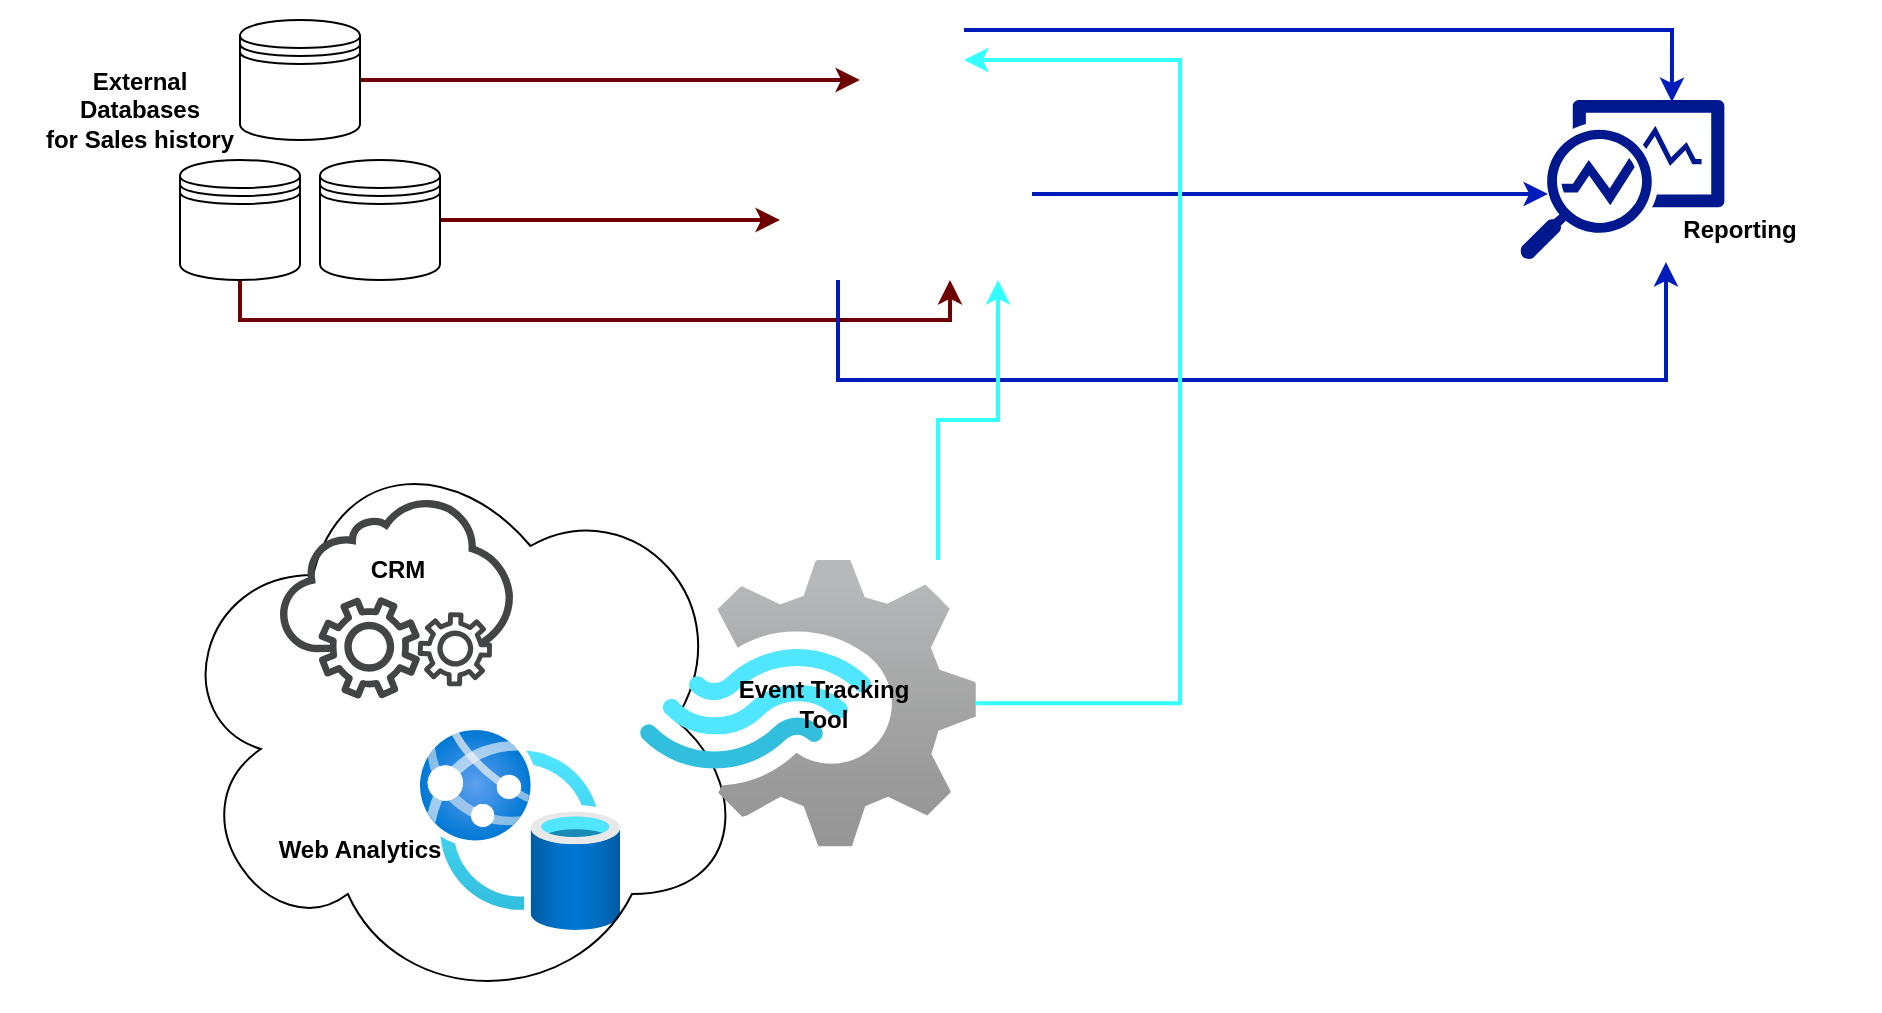 <mxfile version="21.3.2" type="github">
  <diagram name="Page-1" id="gs0pLVagQkpj5RPHp093">
    <mxGraphModel dx="2092" dy="776" grid="1" gridSize="10" guides="1" tooltips="1" connect="1" arrows="1" fold="1" page="1" pageScale="1" pageWidth="827" pageHeight="1169" math="0" shadow="0">
      <root>
        <mxCell id="0" />
        <mxCell id="1" parent="0" />
        <mxCell id="k795cpsEZ2L50x8XWClP-7" style="edgeStyle=orthogonalEdgeStyle;rounded=0;orthogonalLoop=1;jettySize=auto;html=1;exitX=1;exitY=0.5;exitDx=0;exitDy=0;fillColor=#a20025;strokeColor=#6F0000;strokeWidth=2;" edge="1" parent="1" source="k795cpsEZ2L50x8XWClP-1">
          <mxGeometry relative="1" as="geometry">
            <mxPoint x="360" y="260" as="targetPoint" />
            <Array as="points">
              <mxPoint x="354" y="260" />
            </Array>
          </mxGeometry>
        </mxCell>
        <mxCell id="k795cpsEZ2L50x8XWClP-1" value="" style="shape=datastore;whiteSpace=wrap;html=1;" vertex="1" parent="1">
          <mxGeometry x="50" y="230" width="60" height="60" as="geometry" />
        </mxCell>
        <mxCell id="k795cpsEZ2L50x8XWClP-20" style="edgeStyle=orthogonalEdgeStyle;rounded=0;orthogonalLoop=1;jettySize=auto;html=1;exitX=0.5;exitY=1;exitDx=0;exitDy=0;entryX=0.25;entryY=1;entryDx=0;entryDy=0;fillColor=#a20025;strokeColor=#6F0000;strokeWidth=2;" edge="1" parent="1" source="k795cpsEZ2L50x8XWClP-2" target="k795cpsEZ2L50x8XWClP-5">
          <mxGeometry relative="1" as="geometry" />
        </mxCell>
        <mxCell id="k795cpsEZ2L50x8XWClP-2" value="" style="shape=datastore;whiteSpace=wrap;html=1;" vertex="1" parent="1">
          <mxGeometry x="20" y="300" width="60" height="60" as="geometry" />
        </mxCell>
        <mxCell id="k795cpsEZ2L50x8XWClP-9" style="edgeStyle=orthogonalEdgeStyle;rounded=0;orthogonalLoop=1;jettySize=auto;html=1;exitX=1;exitY=0.5;exitDx=0;exitDy=0;fillColor=#a20025;strokeColor=#6F0000;strokeWidth=2;" edge="1" parent="1" source="k795cpsEZ2L50x8XWClP-3">
          <mxGeometry relative="1" as="geometry">
            <mxPoint x="320" y="330" as="targetPoint" />
          </mxGeometry>
        </mxCell>
        <mxCell id="k795cpsEZ2L50x8XWClP-3" value="" style="shape=datastore;whiteSpace=wrap;html=1;" vertex="1" parent="1">
          <mxGeometry x="90" y="300" width="60" height="60" as="geometry" />
        </mxCell>
        <mxCell id="k795cpsEZ2L50x8XWClP-23" style="edgeStyle=orthogonalEdgeStyle;rounded=0;orthogonalLoop=1;jettySize=auto;html=1;exitX=1;exitY=0.25;exitDx=0;exitDy=0;entryX=0.743;entryY=0.013;entryDx=0;entryDy=0;entryPerimeter=0;fillColor=#0050ef;strokeColor=#001DBC;strokeWidth=2;" edge="1" parent="1" source="k795cpsEZ2L50x8XWClP-4" target="k795cpsEZ2L50x8XWClP-10">
          <mxGeometry relative="1" as="geometry" />
        </mxCell>
        <mxCell id="k795cpsEZ2L50x8XWClP-4" value="" style="shape=image;html=1;verticalAlign=top;verticalLabelPosition=bottom;labelBackgroundColor=#ffffff;imageAspect=0;aspect=fixed;image=https://cdn2.iconfinder.com/data/icons/simple-files/128/CSV.png;imageBorder=none;" vertex="1" parent="1">
          <mxGeometry x="352" y="220" width="60" height="60" as="geometry" />
        </mxCell>
        <mxCell id="k795cpsEZ2L50x8XWClP-24" style="edgeStyle=orthogonalEdgeStyle;rounded=0;orthogonalLoop=1;jettySize=auto;html=1;exitX=1;exitY=0.5;exitDx=0;exitDy=0;entryX=0.176;entryY=0.752;entryDx=0;entryDy=0;entryPerimeter=0;fillColor=#0050ef;strokeColor=#001DBC;strokeWidth=2;" edge="1" parent="1">
          <mxGeometry relative="1" as="geometry">
            <mxPoint x="446" y="317" as="sourcePoint" />
            <mxPoint x="703.994" y="316.972" as="targetPoint" />
          </mxGeometry>
        </mxCell>
        <mxCell id="k795cpsEZ2L50x8XWClP-5" value="" style="shape=image;html=1;verticalAlign=top;verticalLabelPosition=bottom;labelBackgroundColor=#ffffff;imageAspect=0;aspect=fixed;image=https://cdn2.iconfinder.com/data/icons/simple-files/128/CSV.png" vertex="1" parent="1">
          <mxGeometry x="390" y="300" width="60" height="60" as="geometry" />
        </mxCell>
        <mxCell id="k795cpsEZ2L50x8XWClP-25" style="edgeStyle=orthogonalEdgeStyle;rounded=0;orthogonalLoop=1;jettySize=auto;html=1;entryX=0.714;entryY=1.016;entryDx=0;entryDy=0;entryPerimeter=0;fillColor=#0050ef;strokeColor=#001DBC;strokeWidth=2;" edge="1" parent="1" source="k795cpsEZ2L50x8XWClP-6" target="k795cpsEZ2L50x8XWClP-10">
          <mxGeometry relative="1" as="geometry">
            <Array as="points">
              <mxPoint x="349" y="410" />
              <mxPoint x="763" y="410" />
            </Array>
          </mxGeometry>
        </mxCell>
        <mxCell id="k795cpsEZ2L50x8XWClP-6" value="" style="shape=image;html=1;verticalAlign=top;verticalLabelPosition=bottom;labelBackgroundColor=#ffffff;imageAspect=0;aspect=fixed;image=https://cdn2.iconfinder.com/data/icons/simple-files/128/CSV.png" vertex="1" parent="1">
          <mxGeometry x="319" y="300" width="60" height="60" as="geometry" />
        </mxCell>
        <mxCell id="k795cpsEZ2L50x8XWClP-10" value="" style="sketch=0;aspect=fixed;pointerEvents=1;shadow=0;dashed=0;html=1;strokeColor=none;labelPosition=center;verticalLabelPosition=bottom;verticalAlign=top;align=center;fillColor=#00188D;shape=mxgraph.mscae.enterprise.monitor_running_apps" vertex="1" parent="1">
          <mxGeometry x="690" y="270" width="102.24" height="79.75" as="geometry" />
        </mxCell>
        <mxCell id="k795cpsEZ2L50x8XWClP-12" value="" style="image;aspect=fixed;html=1;points=[];align=center;fontSize=12;image=img/lib/azure2/other/Web_App_Database.svg;" vertex="1" parent="1">
          <mxGeometry x="140" y="585" width="100" height="100" as="geometry" />
        </mxCell>
        <mxCell id="k795cpsEZ2L50x8XWClP-14" value="" style="ellipse;shape=cloud;whiteSpace=wrap;html=1;fillColor=none;" vertex="1" parent="1">
          <mxGeometry x="14" y="435" width="290" height="290" as="geometry" />
        </mxCell>
        <mxCell id="k795cpsEZ2L50x8XWClP-13" value="" style="sketch=0;pointerEvents=1;shadow=0;dashed=0;html=1;strokeColor=none;fillColor=#434445;aspect=fixed;labelPosition=center;verticalLabelPosition=bottom;verticalAlign=top;align=center;outlineConnect=0;shape=mxgraph.vvd.on_demand_self_service;" vertex="1" parent="1">
          <mxGeometry x="70" y="470" width="117.05" height="99.5" as="geometry" />
        </mxCell>
        <mxCell id="k795cpsEZ2L50x8XWClP-22" style="edgeStyle=orthogonalEdgeStyle;rounded=0;orthogonalLoop=1;jettySize=auto;html=1;fillColor=#cce5ff;strokeColor=#33FFFF;strokeWidth=2;" edge="1" parent="1" source="k795cpsEZ2L50x8XWClP-18" target="k795cpsEZ2L50x8XWClP-4">
          <mxGeometry relative="1" as="geometry">
            <Array as="points">
              <mxPoint x="520" y="572" />
              <mxPoint x="520" y="250" />
            </Array>
          </mxGeometry>
        </mxCell>
        <mxCell id="k795cpsEZ2L50x8XWClP-26" style="edgeStyle=orthogonalEdgeStyle;rounded=0;orthogonalLoop=1;jettySize=auto;html=1;entryX=0.5;entryY=1;entryDx=0;entryDy=0;fillColor=#cce5ff;strokeColor=#33FFFF;strokeWidth=2;" edge="1" parent="1" source="k795cpsEZ2L50x8XWClP-18">
          <mxGeometry relative="1" as="geometry">
            <mxPoint x="399" y="500" as="sourcePoint" />
            <mxPoint x="429" y="360" as="targetPoint" />
            <Array as="points">
              <mxPoint x="399" y="430" />
              <mxPoint x="429" y="430" />
            </Array>
          </mxGeometry>
        </mxCell>
        <mxCell id="k795cpsEZ2L50x8XWClP-18" value="" style="image;aspect=fixed;html=1;points=[];align=center;fontSize=12;image=img/lib/azure2/iot/Stream_Analytics_Jobs.svg;" vertex="1" parent="1">
          <mxGeometry x="250" y="500" width="168" height="143.29" as="geometry" />
        </mxCell>
        <mxCell id="k795cpsEZ2L50x8XWClP-27" value="&lt;b&gt;External&lt;br&gt;Databases&lt;br&gt;for Sales history&lt;/b&gt;" style="text;html=1;strokeColor=none;fillColor=none;align=center;verticalAlign=middle;whiteSpace=wrap;rounded=0;" vertex="1" parent="1">
          <mxGeometry x="-70" y="260" width="140" height="30" as="geometry" />
        </mxCell>
        <mxCell id="k795cpsEZ2L50x8XWClP-28" value="&lt;b&gt;CRM&lt;/b&gt;" style="text;html=1;strokeColor=none;fillColor=none;align=center;verticalAlign=middle;whiteSpace=wrap;rounded=0;" vertex="1" parent="1">
          <mxGeometry x="58.53" y="490" width="140" height="30" as="geometry" />
        </mxCell>
        <mxCell id="k795cpsEZ2L50x8XWClP-29" value="&lt;b&gt;Web Analytics&lt;/b&gt;" style="text;html=1;strokeColor=none;fillColor=none;align=center;verticalAlign=middle;whiteSpace=wrap;rounded=0;" vertex="1" parent="1">
          <mxGeometry x="40" y="630" width="140" height="30" as="geometry" />
        </mxCell>
        <mxCell id="k795cpsEZ2L50x8XWClP-30" value="&lt;b&gt;Event Tracking&lt;br&gt;Tool&lt;br&gt;&lt;/b&gt;" style="text;html=1;strokeColor=none;fillColor=none;align=center;verticalAlign=middle;whiteSpace=wrap;rounded=0;" vertex="1" parent="1">
          <mxGeometry x="272" y="556.65" width="140" height="30" as="geometry" />
        </mxCell>
        <mxCell id="k795cpsEZ2L50x8XWClP-31" value="&lt;b&gt;Reporting&lt;/b&gt;" style="text;html=1;strokeColor=none;fillColor=none;align=center;verticalAlign=middle;whiteSpace=wrap;rounded=0;" vertex="1" parent="1">
          <mxGeometry x="730" y="319.75" width="140" height="30" as="geometry" />
        </mxCell>
      </root>
    </mxGraphModel>
  </diagram>
</mxfile>
